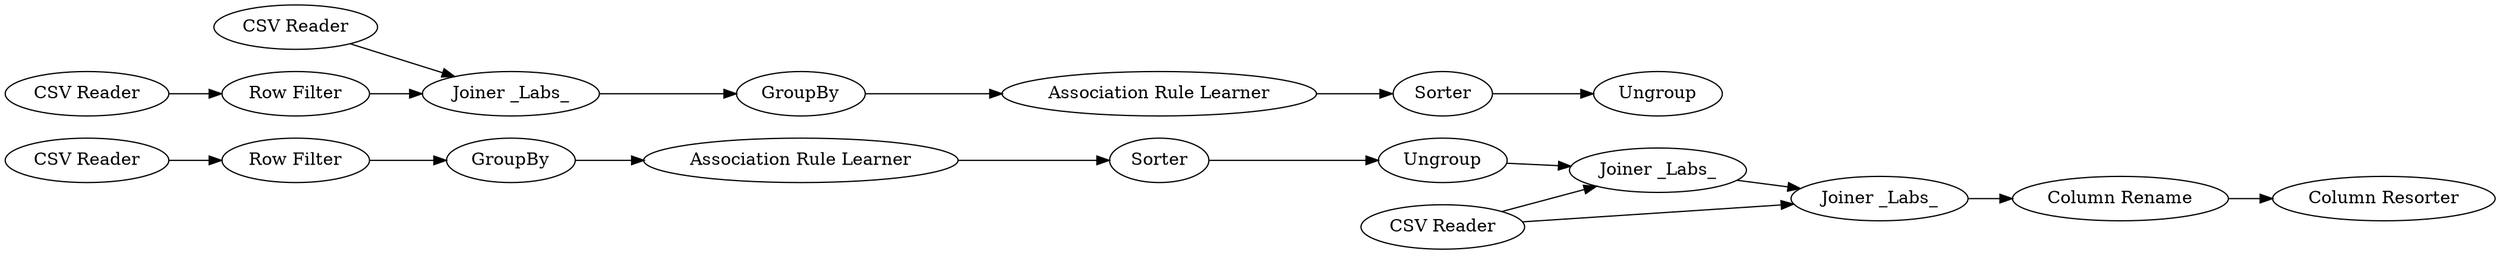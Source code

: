 digraph {
	"-2283367144947512736_5" [label=Sorter]
	"-2283367144947512736_36" [label="CSV Reader"]
	"-2283367144947512736_20" [label="Joiner _Labs_"]
	"-2283367144947512736_21" [label="Joiner _Labs_"]
	"-2283367144947512736_33" [label="CSV Reader"]
	"-2283367144947512736_37" [label="Joiner _Labs_"]
	"-2283367144947512736_3" [label=GroupBy]
	"-2283367144947512736_24" [label=Sorter]
	"-2283367144947512736_4" [label="Association Rule Learner"]
	"-2283367144947512736_31" [label=Ungroup]
	"-2283367144947512736_12" [label="Column Rename"]
	"-2283367144947512736_13" [label="Column Resorter"]
	"-2283367144947512736_34" [label="CSV Reader"]
	"-2283367144947512736_26" [label="Row Filter"]
	"-2283367144947512736_35" [label="CSV Reader"]
	"-2283367144947512736_32" [label="Association Rule Learner"]
	"-2283367144947512736_2" [label="Row Filter"]
	"-2283367144947512736_10" [label=Ungroup]
	"-2283367144947512736_29" [label=GroupBy]
	"-2283367144947512736_10" -> "-2283367144947512736_20"
	"-2283367144947512736_26" -> "-2283367144947512736_37"
	"-2283367144947512736_35" -> "-2283367144947512736_26"
	"-2283367144947512736_24" -> "-2283367144947512736_31"
	"-2283367144947512736_2" -> "-2283367144947512736_3"
	"-2283367144947512736_36" -> "-2283367144947512736_37"
	"-2283367144947512736_12" -> "-2283367144947512736_13"
	"-2283367144947512736_34" -> "-2283367144947512736_21"
	"-2283367144947512736_5" -> "-2283367144947512736_10"
	"-2283367144947512736_3" -> "-2283367144947512736_4"
	"-2283367144947512736_21" -> "-2283367144947512736_12"
	"-2283367144947512736_32" -> "-2283367144947512736_24"
	"-2283367144947512736_29" -> "-2283367144947512736_32"
	"-2283367144947512736_34" -> "-2283367144947512736_20"
	"-2283367144947512736_20" -> "-2283367144947512736_21"
	"-2283367144947512736_33" -> "-2283367144947512736_2"
	"-2283367144947512736_4" -> "-2283367144947512736_5"
	"-2283367144947512736_37" -> "-2283367144947512736_29"
	rankdir=LR
}
